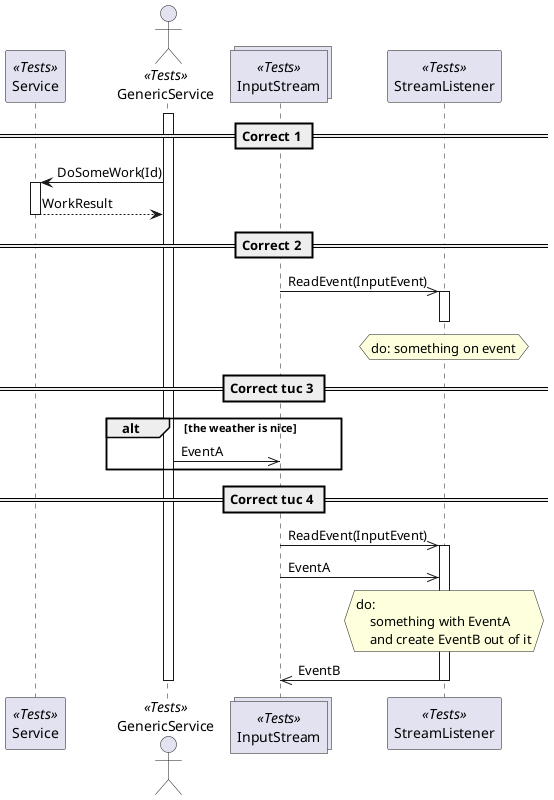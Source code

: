 @startuml 4 Valid tucs in 1 file

== Correct 1 ==

actor "GenericService" as GenericService <<Tests>>
participant "Service" as Service <<Tests>>

activate GenericService
GenericService -> Service ++: DoSomeWork(Id)
Service --> GenericService --: WorkResult

== Correct 2 ==

actor "GenericService" as GenericService <<Tests>>
participant "Service" as Service <<Tests>>
collections "InputStream" as InputStream <<Tests>>
box "StreamComponent"
    participant "StreamListener" as StreamListener <<Tests>>
end box

InputStream ->> StreamListener: ReadEvent(InputEvent)
    activate StreamListener
    hnote over StreamListener
    do: something on event
    end hnote
    deactivate StreamListener

== Correct tuc 3 ==

actor "GenericService" as GenericService <<Tests>>
collections "InputStream" as InputStream <<Tests>>

alt the weather is nice
    GenericService ->> InputStream: EventA
end

== Correct tuc 4 ==

actor "GenericService" as GenericService <<Tests>>
collections "InputStream" as InputStream <<Tests>>
participant "StreamListener" as StreamListener <<Tests>>

InputStream ->> StreamListener: ReadEvent(InputEvent)
    activate StreamListener
    InputStream ->> StreamListener: EventA
    hnote over StreamListener
    do:
        something with EventA
        and create EventB out of it
    end hnote
    StreamListener ->> InputStream: EventB
    deactivate StreamListener

deactivate GenericService

@enduml
